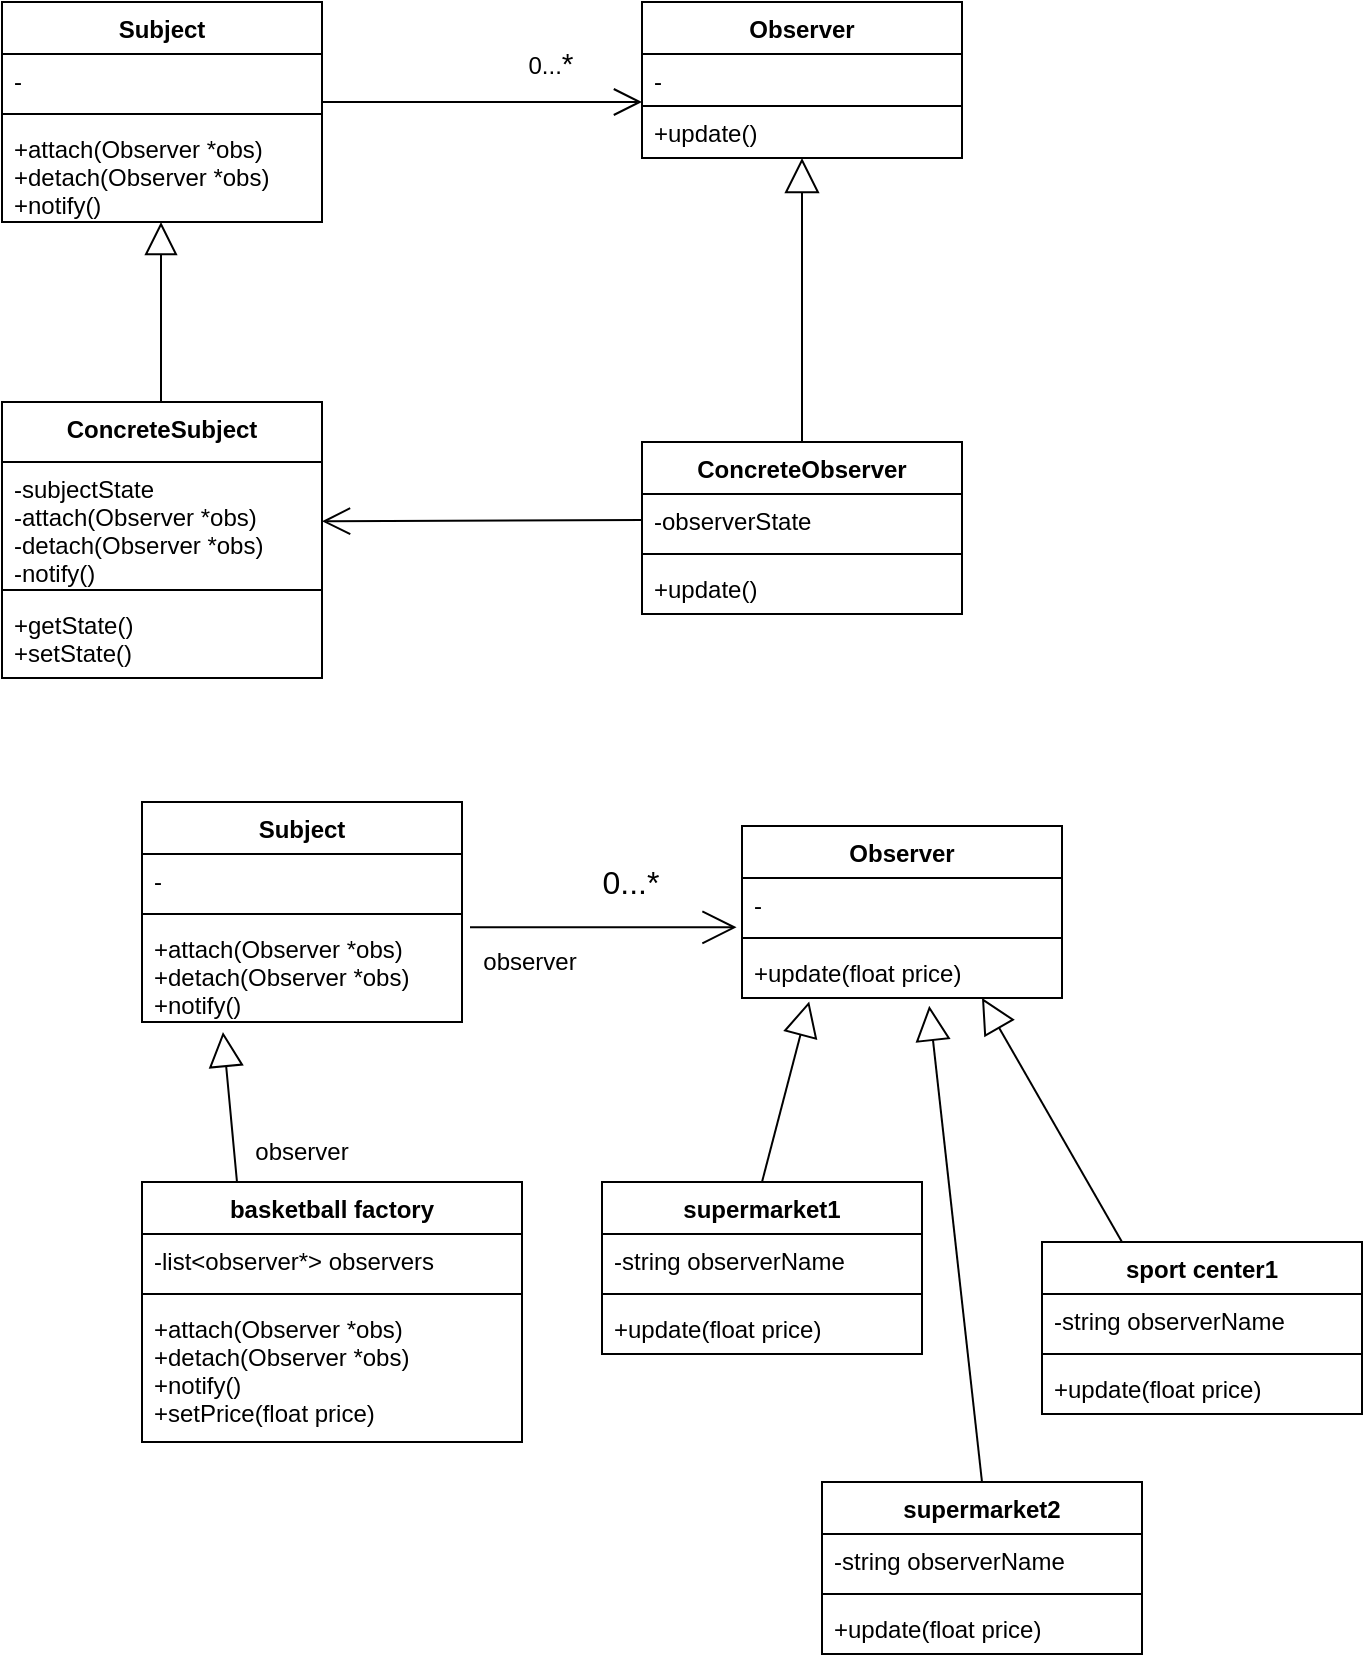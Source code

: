 <mxfile version="16.1.0" type="github">
  <diagram id="aVZm5cUk2s4T7HYxCkkS" name="Page-1">
    <mxGraphModel dx="869" dy="484" grid="1" gridSize="10" guides="1" tooltips="1" connect="1" arrows="1" fold="1" page="1" pageScale="1" pageWidth="827" pageHeight="1169" math="0" shadow="0">
      <root>
        <mxCell id="0" />
        <mxCell id="1" parent="0" />
        <mxCell id="i2juAloO8C-h_MIuvayo-6" value="Subject" style="swimlane;fontStyle=1;align=center;verticalAlign=top;childLayout=stackLayout;horizontal=1;startSize=26;horizontalStack=0;resizeParent=1;resizeParentMax=0;resizeLast=0;collapsible=1;marginBottom=0;" parent="1" vertex="1">
          <mxGeometry x="120" y="120" width="160" height="110" as="geometry" />
        </mxCell>
        <mxCell id="i2juAloO8C-h_MIuvayo-7" value="-" style="text;strokeColor=none;fillColor=none;align=left;verticalAlign=top;spacingLeft=4;spacingRight=4;overflow=hidden;rotatable=0;points=[[0,0.5],[1,0.5]];portConstraint=eastwest;" parent="i2juAloO8C-h_MIuvayo-6" vertex="1">
          <mxGeometry y="26" width="160" height="26" as="geometry" />
        </mxCell>
        <mxCell id="i2juAloO8C-h_MIuvayo-8" value="" style="line;strokeWidth=1;fillColor=none;align=left;verticalAlign=middle;spacingTop=-1;spacingLeft=3;spacingRight=3;rotatable=0;labelPosition=right;points=[];portConstraint=eastwest;" parent="i2juAloO8C-h_MIuvayo-6" vertex="1">
          <mxGeometry y="52" width="160" height="8" as="geometry" />
        </mxCell>
        <mxCell id="i2juAloO8C-h_MIuvayo-9" value="+attach(Observer *obs)&#xa;+detach(Observer *obs)&#xa;+notify()" style="text;strokeColor=none;fillColor=none;align=left;verticalAlign=top;spacingLeft=4;spacingRight=4;overflow=hidden;rotatable=0;points=[[0,0.5],[1,0.5]];portConstraint=eastwest;" parent="i2juAloO8C-h_MIuvayo-6" vertex="1">
          <mxGeometry y="60" width="160" height="50" as="geometry" />
        </mxCell>
        <mxCell id="i2juAloO8C-h_MIuvayo-10" value="Observer" style="swimlane;fontStyle=1;align=center;verticalAlign=top;childLayout=stackLayout;horizontal=1;startSize=26;horizontalStack=0;resizeParent=1;resizeParentMax=0;resizeLast=0;collapsible=1;marginBottom=0;" parent="1" vertex="1">
          <mxGeometry x="440" y="120" width="160" height="78" as="geometry" />
        </mxCell>
        <mxCell id="i2juAloO8C-h_MIuvayo-11" value="-" style="text;strokeColor=default;fillColor=none;align=left;verticalAlign=top;spacingLeft=4;spacingRight=4;overflow=hidden;rotatable=0;points=[[0,0.5],[1,0.5]];portConstraint=eastwest;" parent="i2juAloO8C-h_MIuvayo-10" vertex="1">
          <mxGeometry y="26" width="160" height="26" as="geometry" />
        </mxCell>
        <mxCell id="i2juAloO8C-h_MIuvayo-13" value="+update()" style="text;strokeColor=none;fillColor=none;align=left;verticalAlign=top;spacingLeft=4;spacingRight=4;overflow=hidden;rotatable=0;points=[[0,0.5],[1,0.5]];portConstraint=eastwest;" parent="i2juAloO8C-h_MIuvayo-10" vertex="1">
          <mxGeometry y="52" width="160" height="26" as="geometry" />
        </mxCell>
        <mxCell id="i2juAloO8C-h_MIuvayo-14" value="ConcreteObserver" style="swimlane;fontStyle=1;align=center;verticalAlign=top;childLayout=stackLayout;horizontal=1;startSize=26;horizontalStack=0;resizeParent=1;resizeParentMax=0;resizeLast=0;collapsible=1;marginBottom=0;" parent="1" vertex="1">
          <mxGeometry x="440" y="340" width="160" height="86" as="geometry" />
        </mxCell>
        <mxCell id="i2juAloO8C-h_MIuvayo-15" value="-observerState" style="text;strokeColor=none;fillColor=none;align=left;verticalAlign=top;spacingLeft=4;spacingRight=4;overflow=hidden;rotatable=0;points=[[0,0.5],[1,0.5]];portConstraint=eastwest;" parent="i2juAloO8C-h_MIuvayo-14" vertex="1">
          <mxGeometry y="26" width="160" height="26" as="geometry" />
        </mxCell>
        <mxCell id="i2juAloO8C-h_MIuvayo-16" value="" style="line;strokeWidth=1;fillColor=none;align=left;verticalAlign=middle;spacingTop=-1;spacingLeft=3;spacingRight=3;rotatable=0;labelPosition=right;points=[];portConstraint=eastwest;" parent="i2juAloO8C-h_MIuvayo-14" vertex="1">
          <mxGeometry y="52" width="160" height="8" as="geometry" />
        </mxCell>
        <mxCell id="i2juAloO8C-h_MIuvayo-17" value="+update()" style="text;strokeColor=none;fillColor=none;align=left;verticalAlign=top;spacingLeft=4;spacingRight=4;overflow=hidden;rotatable=0;points=[[0,0.5],[1,0.5]];portConstraint=eastwest;" parent="i2juAloO8C-h_MIuvayo-14" vertex="1">
          <mxGeometry y="60" width="160" height="26" as="geometry" />
        </mxCell>
        <mxCell id="i2juAloO8C-h_MIuvayo-18" value="ConcreteSubject" style="swimlane;fontStyle=1;align=center;verticalAlign=top;childLayout=stackLayout;horizontal=1;startSize=30;horizontalStack=0;resizeParent=1;resizeParentMax=0;resizeLast=0;collapsible=1;marginBottom=0;" parent="1" vertex="1">
          <mxGeometry x="120" y="320" width="160" height="138" as="geometry" />
        </mxCell>
        <mxCell id="i2juAloO8C-h_MIuvayo-19" value="-subjectState&#xa;-attach(Observer *obs)&#xa;-detach(Observer *obs)&#xa;-notify()" style="text;strokeColor=none;fillColor=none;align=left;verticalAlign=top;spacingLeft=4;spacingRight=4;overflow=hidden;rotatable=0;points=[[0,0.5],[1,0.5]];portConstraint=eastwest;" parent="i2juAloO8C-h_MIuvayo-18" vertex="1">
          <mxGeometry y="30" width="160" height="60" as="geometry" />
        </mxCell>
        <mxCell id="i2juAloO8C-h_MIuvayo-20" value="" style="line;strokeWidth=1;fillColor=none;align=left;verticalAlign=middle;spacingTop=-1;spacingLeft=3;spacingRight=3;rotatable=0;labelPosition=right;points=[];portConstraint=eastwest;" parent="i2juAloO8C-h_MIuvayo-18" vertex="1">
          <mxGeometry y="90" width="160" height="8" as="geometry" />
        </mxCell>
        <mxCell id="i2juAloO8C-h_MIuvayo-21" value="+getState()&#xa;+setState()" style="text;strokeColor=none;fillColor=none;align=left;verticalAlign=top;spacingLeft=4;spacingRight=4;overflow=hidden;rotatable=0;points=[[0,0.5],[1,0.5]];portConstraint=eastwest;" parent="i2juAloO8C-h_MIuvayo-18" vertex="1">
          <mxGeometry y="98" width="160" height="40" as="geometry" />
        </mxCell>
        <mxCell id="i2juAloO8C-h_MIuvayo-31" value="" style="endArrow=open;endFill=1;endSize=12;html=1;rounded=0;" parent="1" edge="1">
          <mxGeometry width="160" relative="1" as="geometry">
            <mxPoint x="280" y="170" as="sourcePoint" />
            <mxPoint x="440" y="170" as="targetPoint" />
          </mxGeometry>
        </mxCell>
        <mxCell id="i2juAloO8C-h_MIuvayo-32" value="" style="endArrow=open;endFill=1;endSize=12;html=1;rounded=0;exitX=0;exitY=0.5;exitDx=0;exitDy=0;" parent="1" source="i2juAloO8C-h_MIuvayo-15" target="i2juAloO8C-h_MIuvayo-19" edge="1">
          <mxGeometry width="160" relative="1" as="geometry">
            <mxPoint x="320" y="360" as="sourcePoint" />
            <mxPoint x="480" y="360" as="targetPoint" />
          </mxGeometry>
        </mxCell>
        <mxCell id="i2juAloO8C-h_MIuvayo-33" value="" style="endArrow=block;html=1;rounded=0;endFill=0;strokeWidth=1;jumpSize=6;endSize=15;exitX=0.5;exitY=0;exitDx=0;exitDy=0;entryX=0.5;entryY=1;entryDx=0;entryDy=0;" parent="1" edge="1" target="i2juAloO8C-h_MIuvayo-10" source="i2juAloO8C-h_MIuvayo-14">
          <mxGeometry width="50" height="50" relative="1" as="geometry">
            <mxPoint x="517" y="320" as="sourcePoint" />
            <mxPoint x="517" y="200" as="targetPoint" />
          </mxGeometry>
        </mxCell>
        <mxCell id="i2juAloO8C-h_MIuvayo-34" value="" style="endArrow=block;html=1;rounded=0;endSize=14;endFill=0;" parent="1" edge="1">
          <mxGeometry width="50" height="50" relative="1" as="geometry">
            <mxPoint x="199.5" y="320" as="sourcePoint" />
            <mxPoint x="199.5" y="230" as="targetPoint" />
          </mxGeometry>
        </mxCell>
        <mxCell id="i2juAloO8C-h_MIuvayo-55" value="basketball factory" style="swimlane;fontStyle=1;align=center;verticalAlign=top;childLayout=stackLayout;horizontal=1;startSize=26;horizontalStack=0;resizeParent=1;resizeParentMax=0;resizeLast=0;collapsible=1;marginBottom=0;" parent="1" vertex="1">
          <mxGeometry x="190" y="710" width="190" height="130" as="geometry" />
        </mxCell>
        <mxCell id="i2juAloO8C-h_MIuvayo-56" value="-list&lt;observer*&gt; observers" style="text;strokeColor=none;fillColor=none;align=left;verticalAlign=top;spacingLeft=4;spacingRight=4;overflow=hidden;rotatable=0;points=[[0,0.5],[1,0.5]];portConstraint=eastwest;" parent="i2juAloO8C-h_MIuvayo-55" vertex="1">
          <mxGeometry y="26" width="190" height="26" as="geometry" />
        </mxCell>
        <mxCell id="i2juAloO8C-h_MIuvayo-57" value="" style="line;strokeWidth=1;fillColor=none;align=left;verticalAlign=middle;spacingTop=-1;spacingLeft=3;spacingRight=3;rotatable=0;labelPosition=right;points=[];portConstraint=eastwest;" parent="i2juAloO8C-h_MIuvayo-55" vertex="1">
          <mxGeometry y="52" width="190" height="8" as="geometry" />
        </mxCell>
        <mxCell id="i2juAloO8C-h_MIuvayo-58" value="+attach(Observer *obs)&#xa;+detach(Observer *obs)&#xa;+notify()&#xa;+setPrice(float price)" style="text;strokeColor=none;fillColor=none;align=left;verticalAlign=top;spacingLeft=4;spacingRight=4;overflow=hidden;rotatable=0;points=[[0,0.5],[1,0.5]];portConstraint=eastwest;" parent="i2juAloO8C-h_MIuvayo-55" vertex="1">
          <mxGeometry y="60" width="190" height="70" as="geometry" />
        </mxCell>
        <mxCell id="i2juAloO8C-h_MIuvayo-59" value="Observer" style="swimlane;fontStyle=1;align=center;verticalAlign=top;childLayout=stackLayout;horizontal=1;startSize=26;horizontalStack=0;resizeParent=1;resizeParentMax=0;resizeLast=0;collapsible=1;marginBottom=0;" parent="1" vertex="1">
          <mxGeometry x="490" y="532" width="160" height="86" as="geometry" />
        </mxCell>
        <mxCell id="i2juAloO8C-h_MIuvayo-60" value="-" style="text;strokeColor=none;fillColor=none;align=left;verticalAlign=top;spacingLeft=4;spacingRight=4;overflow=hidden;rotatable=0;points=[[0,0.5],[1,0.5]];portConstraint=eastwest;" parent="i2juAloO8C-h_MIuvayo-59" vertex="1">
          <mxGeometry y="26" width="160" height="26" as="geometry" />
        </mxCell>
        <mxCell id="i2juAloO8C-h_MIuvayo-61" value="" style="line;strokeWidth=1;fillColor=none;align=left;verticalAlign=middle;spacingTop=-1;spacingLeft=3;spacingRight=3;rotatable=0;labelPosition=right;points=[];portConstraint=eastwest;" parent="i2juAloO8C-h_MIuvayo-59" vertex="1">
          <mxGeometry y="52" width="160" height="8" as="geometry" />
        </mxCell>
        <mxCell id="i2juAloO8C-h_MIuvayo-62" value="+update(float price)" style="text;strokeColor=none;fillColor=none;align=left;verticalAlign=top;spacingLeft=4;spacingRight=4;overflow=hidden;rotatable=0;points=[[0,0.5],[1,0.5]];portConstraint=eastwest;" parent="i2juAloO8C-h_MIuvayo-59" vertex="1">
          <mxGeometry y="60" width="160" height="26" as="geometry" />
        </mxCell>
        <mxCell id="i2juAloO8C-h_MIuvayo-63" value="supermarket1" style="swimlane;fontStyle=1;align=center;verticalAlign=top;childLayout=stackLayout;horizontal=1;startSize=26;horizontalStack=0;resizeParent=1;resizeParentMax=0;resizeLast=0;collapsible=1;marginBottom=0;" parent="1" vertex="1">
          <mxGeometry x="420" y="710" width="160" height="86" as="geometry" />
        </mxCell>
        <mxCell id="i2juAloO8C-h_MIuvayo-64" value="-string observerName" style="text;strokeColor=none;fillColor=none;align=left;verticalAlign=top;spacingLeft=4;spacingRight=4;overflow=hidden;rotatable=0;points=[[0,0.5],[1,0.5]];portConstraint=eastwest;" parent="i2juAloO8C-h_MIuvayo-63" vertex="1">
          <mxGeometry y="26" width="160" height="26" as="geometry" />
        </mxCell>
        <mxCell id="i2juAloO8C-h_MIuvayo-65" value="" style="line;strokeWidth=1;fillColor=none;align=left;verticalAlign=middle;spacingTop=-1;spacingLeft=3;spacingRight=3;rotatable=0;labelPosition=right;points=[];portConstraint=eastwest;" parent="i2juAloO8C-h_MIuvayo-63" vertex="1">
          <mxGeometry y="52" width="160" height="8" as="geometry" />
        </mxCell>
        <mxCell id="i2juAloO8C-h_MIuvayo-66" value="+update(float price)" style="text;strokeColor=none;fillColor=none;align=left;verticalAlign=top;spacingLeft=4;spacingRight=4;overflow=hidden;rotatable=0;points=[[0,0.5],[1,0.5]];portConstraint=eastwest;" parent="i2juAloO8C-h_MIuvayo-63" vertex="1">
          <mxGeometry y="60" width="160" height="26" as="geometry" />
        </mxCell>
        <mxCell id="i2juAloO8C-h_MIuvayo-67" value="Subject" style="swimlane;fontStyle=1;align=center;verticalAlign=top;childLayout=stackLayout;horizontal=1;startSize=26;horizontalStack=0;resizeParent=1;resizeParentMax=0;resizeLast=0;collapsible=1;marginBottom=0;" parent="1" vertex="1">
          <mxGeometry x="190" y="520" width="160" height="110" as="geometry" />
        </mxCell>
        <mxCell id="i2juAloO8C-h_MIuvayo-68" value="-" style="text;strokeColor=none;fillColor=none;align=left;verticalAlign=top;spacingLeft=4;spacingRight=4;overflow=hidden;rotatable=0;points=[[0,0.5],[1,0.5]];portConstraint=eastwest;" parent="i2juAloO8C-h_MIuvayo-67" vertex="1">
          <mxGeometry y="26" width="160" height="26" as="geometry" />
        </mxCell>
        <mxCell id="i2juAloO8C-h_MIuvayo-69" value="" style="line;strokeWidth=1;fillColor=none;align=left;verticalAlign=middle;spacingTop=-1;spacingLeft=3;spacingRight=3;rotatable=0;labelPosition=right;points=[];portConstraint=eastwest;" parent="i2juAloO8C-h_MIuvayo-67" vertex="1">
          <mxGeometry y="52" width="160" height="8" as="geometry" />
        </mxCell>
        <mxCell id="i2juAloO8C-h_MIuvayo-70" value="+attach(Observer *obs)&#xa;+detach(Observer *obs)&#xa;+notify()" style="text;strokeColor=none;fillColor=none;align=left;verticalAlign=top;spacingLeft=4;spacingRight=4;overflow=hidden;rotatable=0;points=[[0,0.5],[1,0.5]];portConstraint=eastwest;" parent="i2juAloO8C-h_MIuvayo-67" vertex="1">
          <mxGeometry y="60" width="160" height="50" as="geometry" />
        </mxCell>
        <mxCell id="i2juAloO8C-h_MIuvayo-78" value="" style="endArrow=open;endFill=0;html=1;edgeStyle=orthogonalEdgeStyle;align=left;verticalAlign=top;rounded=0;exitX=1.025;exitY=0.053;exitDx=0;exitDy=0;exitPerimeter=0;entryX=-0.017;entryY=0.949;entryDx=0;entryDy=0;entryPerimeter=0;endSize=15;" parent="1" source="i2juAloO8C-h_MIuvayo-70" target="i2juAloO8C-h_MIuvayo-60" edge="1">
          <mxGeometry x="-0.559" y="-117" relative="1" as="geometry">
            <mxPoint x="360" y="660" as="sourcePoint" />
            <mxPoint x="520" y="660" as="targetPoint" />
            <mxPoint as="offset" />
          </mxGeometry>
        </mxCell>
        <mxCell id="i2juAloO8C-h_MIuvayo-90" value="observer" style="text;html=1;strokeColor=none;fillColor=none;align=center;verticalAlign=middle;whiteSpace=wrap;rounded=0;" parent="1" vertex="1">
          <mxGeometry x="240" y="680" width="60" height="30" as="geometry" />
        </mxCell>
        <mxCell id="i2juAloO8C-h_MIuvayo-91" value="observer" style="text;html=1;strokeColor=none;fillColor=none;align=center;verticalAlign=middle;whiteSpace=wrap;rounded=0;" parent="1" vertex="1">
          <mxGeometry x="354" y="585" width="60" height="30" as="geometry" />
        </mxCell>
        <mxCell id="6YgpaAab8yKEjcDDnSpk-2" value="0...&lt;font style=&quot;font-size: 15px&quot;&gt;*&lt;/font&gt;" style="text;html=1;align=center;verticalAlign=middle;resizable=0;points=[];autosize=1;strokeColor=none;fillColor=none;" vertex="1" parent="1">
          <mxGeometry x="374" y="140" width="40" height="20" as="geometry" />
        </mxCell>
        <mxCell id="6YgpaAab8yKEjcDDnSpk-3" value="&lt;font style=&quot;font-size: 16px&quot;&gt;0...*&lt;/font&gt;" style="text;html=1;align=center;verticalAlign=middle;resizable=0;points=[];autosize=1;strokeColor=none;fillColor=none;fontSize=15;" vertex="1" parent="1">
          <mxGeometry x="414" y="550" width="40" height="20" as="geometry" />
        </mxCell>
        <mxCell id="6YgpaAab8yKEjcDDnSpk-4" value="supermarket2" style="swimlane;fontStyle=1;align=center;verticalAlign=top;childLayout=stackLayout;horizontal=1;startSize=26;horizontalStack=0;resizeParent=1;resizeParentMax=0;resizeLast=0;collapsible=1;marginBottom=0;" vertex="1" parent="1">
          <mxGeometry x="530" y="860" width="160" height="86" as="geometry">
            <mxRectangle x="664" y="710" width="110" height="26" as="alternateBounds" />
          </mxGeometry>
        </mxCell>
        <mxCell id="6YgpaAab8yKEjcDDnSpk-5" value="-string observerName" style="text;strokeColor=none;fillColor=none;align=left;verticalAlign=top;spacingLeft=4;spacingRight=4;overflow=hidden;rotatable=0;points=[[0,0.5],[1,0.5]];portConstraint=eastwest;" vertex="1" parent="6YgpaAab8yKEjcDDnSpk-4">
          <mxGeometry y="26" width="160" height="26" as="geometry" />
        </mxCell>
        <mxCell id="6YgpaAab8yKEjcDDnSpk-6" value="" style="line;strokeWidth=1;fillColor=none;align=left;verticalAlign=middle;spacingTop=-1;spacingLeft=3;spacingRight=3;rotatable=0;labelPosition=right;points=[];portConstraint=eastwest;" vertex="1" parent="6YgpaAab8yKEjcDDnSpk-4">
          <mxGeometry y="52" width="160" height="8" as="geometry" />
        </mxCell>
        <mxCell id="6YgpaAab8yKEjcDDnSpk-7" value="+update(float price)" style="text;strokeColor=none;fillColor=none;align=left;verticalAlign=top;spacingLeft=4;spacingRight=4;overflow=hidden;rotatable=0;points=[[0,0.5],[1,0.5]];portConstraint=eastwest;" vertex="1" parent="6YgpaAab8yKEjcDDnSpk-4">
          <mxGeometry y="60" width="160" height="26" as="geometry" />
        </mxCell>
        <mxCell id="6YgpaAab8yKEjcDDnSpk-8" value="" style="endArrow=block;html=1;rounded=0;fontSize=10;endSize=15;strokeWidth=1;jumpSize=6;entryX=0.253;entryY=1.1;entryDx=0;entryDy=0;entryPerimeter=0;exitX=0.25;exitY=0;exitDx=0;exitDy=0;endFill=0;" edge="1" parent="1" source="i2juAloO8C-h_MIuvayo-55" target="i2juAloO8C-h_MIuvayo-70">
          <mxGeometry width="50" height="50" relative="1" as="geometry">
            <mxPoint x="230" y="700" as="sourcePoint" />
            <mxPoint x="280" y="650" as="targetPoint" />
          </mxGeometry>
        </mxCell>
        <mxCell id="6YgpaAab8yKEjcDDnSpk-11" value="sport center1" style="swimlane;fontStyle=1;align=center;verticalAlign=top;childLayout=stackLayout;horizontal=1;startSize=26;horizontalStack=0;resizeParent=1;resizeParentMax=0;resizeLast=0;collapsible=1;marginBottom=0;" vertex="1" parent="1">
          <mxGeometry x="640" y="740" width="160" height="86" as="geometry" />
        </mxCell>
        <mxCell id="6YgpaAab8yKEjcDDnSpk-12" value="-string observerName" style="text;strokeColor=none;fillColor=none;align=left;verticalAlign=top;spacingLeft=4;spacingRight=4;overflow=hidden;rotatable=0;points=[[0,0.5],[1,0.5]];portConstraint=eastwest;" vertex="1" parent="6YgpaAab8yKEjcDDnSpk-11">
          <mxGeometry y="26" width="160" height="26" as="geometry" />
        </mxCell>
        <mxCell id="6YgpaAab8yKEjcDDnSpk-13" value="" style="line;strokeWidth=1;fillColor=none;align=left;verticalAlign=middle;spacingTop=-1;spacingLeft=3;spacingRight=3;rotatable=0;labelPosition=right;points=[];portConstraint=eastwest;" vertex="1" parent="6YgpaAab8yKEjcDDnSpk-11">
          <mxGeometry y="52" width="160" height="8" as="geometry" />
        </mxCell>
        <mxCell id="6YgpaAab8yKEjcDDnSpk-14" value="+update(float price)" style="text;strokeColor=none;fillColor=none;align=left;verticalAlign=top;spacingLeft=4;spacingRight=4;overflow=hidden;rotatable=0;points=[[0,0.5],[1,0.5]];portConstraint=eastwest;" vertex="1" parent="6YgpaAab8yKEjcDDnSpk-11">
          <mxGeometry y="60" width="160" height="26" as="geometry" />
        </mxCell>
        <mxCell id="6YgpaAab8yKEjcDDnSpk-24" value="" style="endArrow=block;html=1;rounded=0;fontSize=10;endSize=15;strokeWidth=1;jumpSize=6;entryX=0.253;entryY=1.1;entryDx=0;entryDy=0;entryPerimeter=0;endFill=0;exitX=0.25;exitY=0;exitDx=0;exitDy=0;" edge="1" parent="1" source="6YgpaAab8yKEjcDDnSpk-11">
          <mxGeometry width="50" height="50" relative="1" as="geometry">
            <mxPoint x="700" y="750" as="sourcePoint" />
            <mxPoint x="610" y="618" as="targetPoint" />
          </mxGeometry>
        </mxCell>
        <mxCell id="6YgpaAab8yKEjcDDnSpk-25" value="" style="endArrow=block;html=1;rounded=0;fontSize=10;endSize=15;strokeWidth=1;jumpSize=6;entryX=0.585;entryY=1.151;entryDx=0;entryDy=0;entryPerimeter=0;endFill=0;exitX=0.5;exitY=0;exitDx=0;exitDy=0;" edge="1" parent="1" source="6YgpaAab8yKEjcDDnSpk-4" target="i2juAloO8C-h_MIuvayo-62">
          <mxGeometry width="50" height="50" relative="1" as="geometry">
            <mxPoint x="630" y="850" as="sourcePoint" />
            <mxPoint x="570.0" y="622" as="targetPoint" />
          </mxGeometry>
        </mxCell>
        <mxCell id="6YgpaAab8yKEjcDDnSpk-26" value="" style="endArrow=block;html=1;rounded=0;fontSize=10;endSize=15;strokeWidth=1;jumpSize=6;entryX=0.21;entryY=1.066;entryDx=0;entryDy=0;entryPerimeter=0;endFill=0;exitX=0.5;exitY=0;exitDx=0;exitDy=0;" edge="1" parent="1" source="i2juAloO8C-h_MIuvayo-63" target="i2juAloO8C-h_MIuvayo-62">
          <mxGeometry width="50" height="50" relative="1" as="geometry">
            <mxPoint x="600" y="761.0" as="sourcePoint" />
            <mxPoint x="510.0" y="629" as="targetPoint" />
          </mxGeometry>
        </mxCell>
      </root>
    </mxGraphModel>
  </diagram>
</mxfile>
